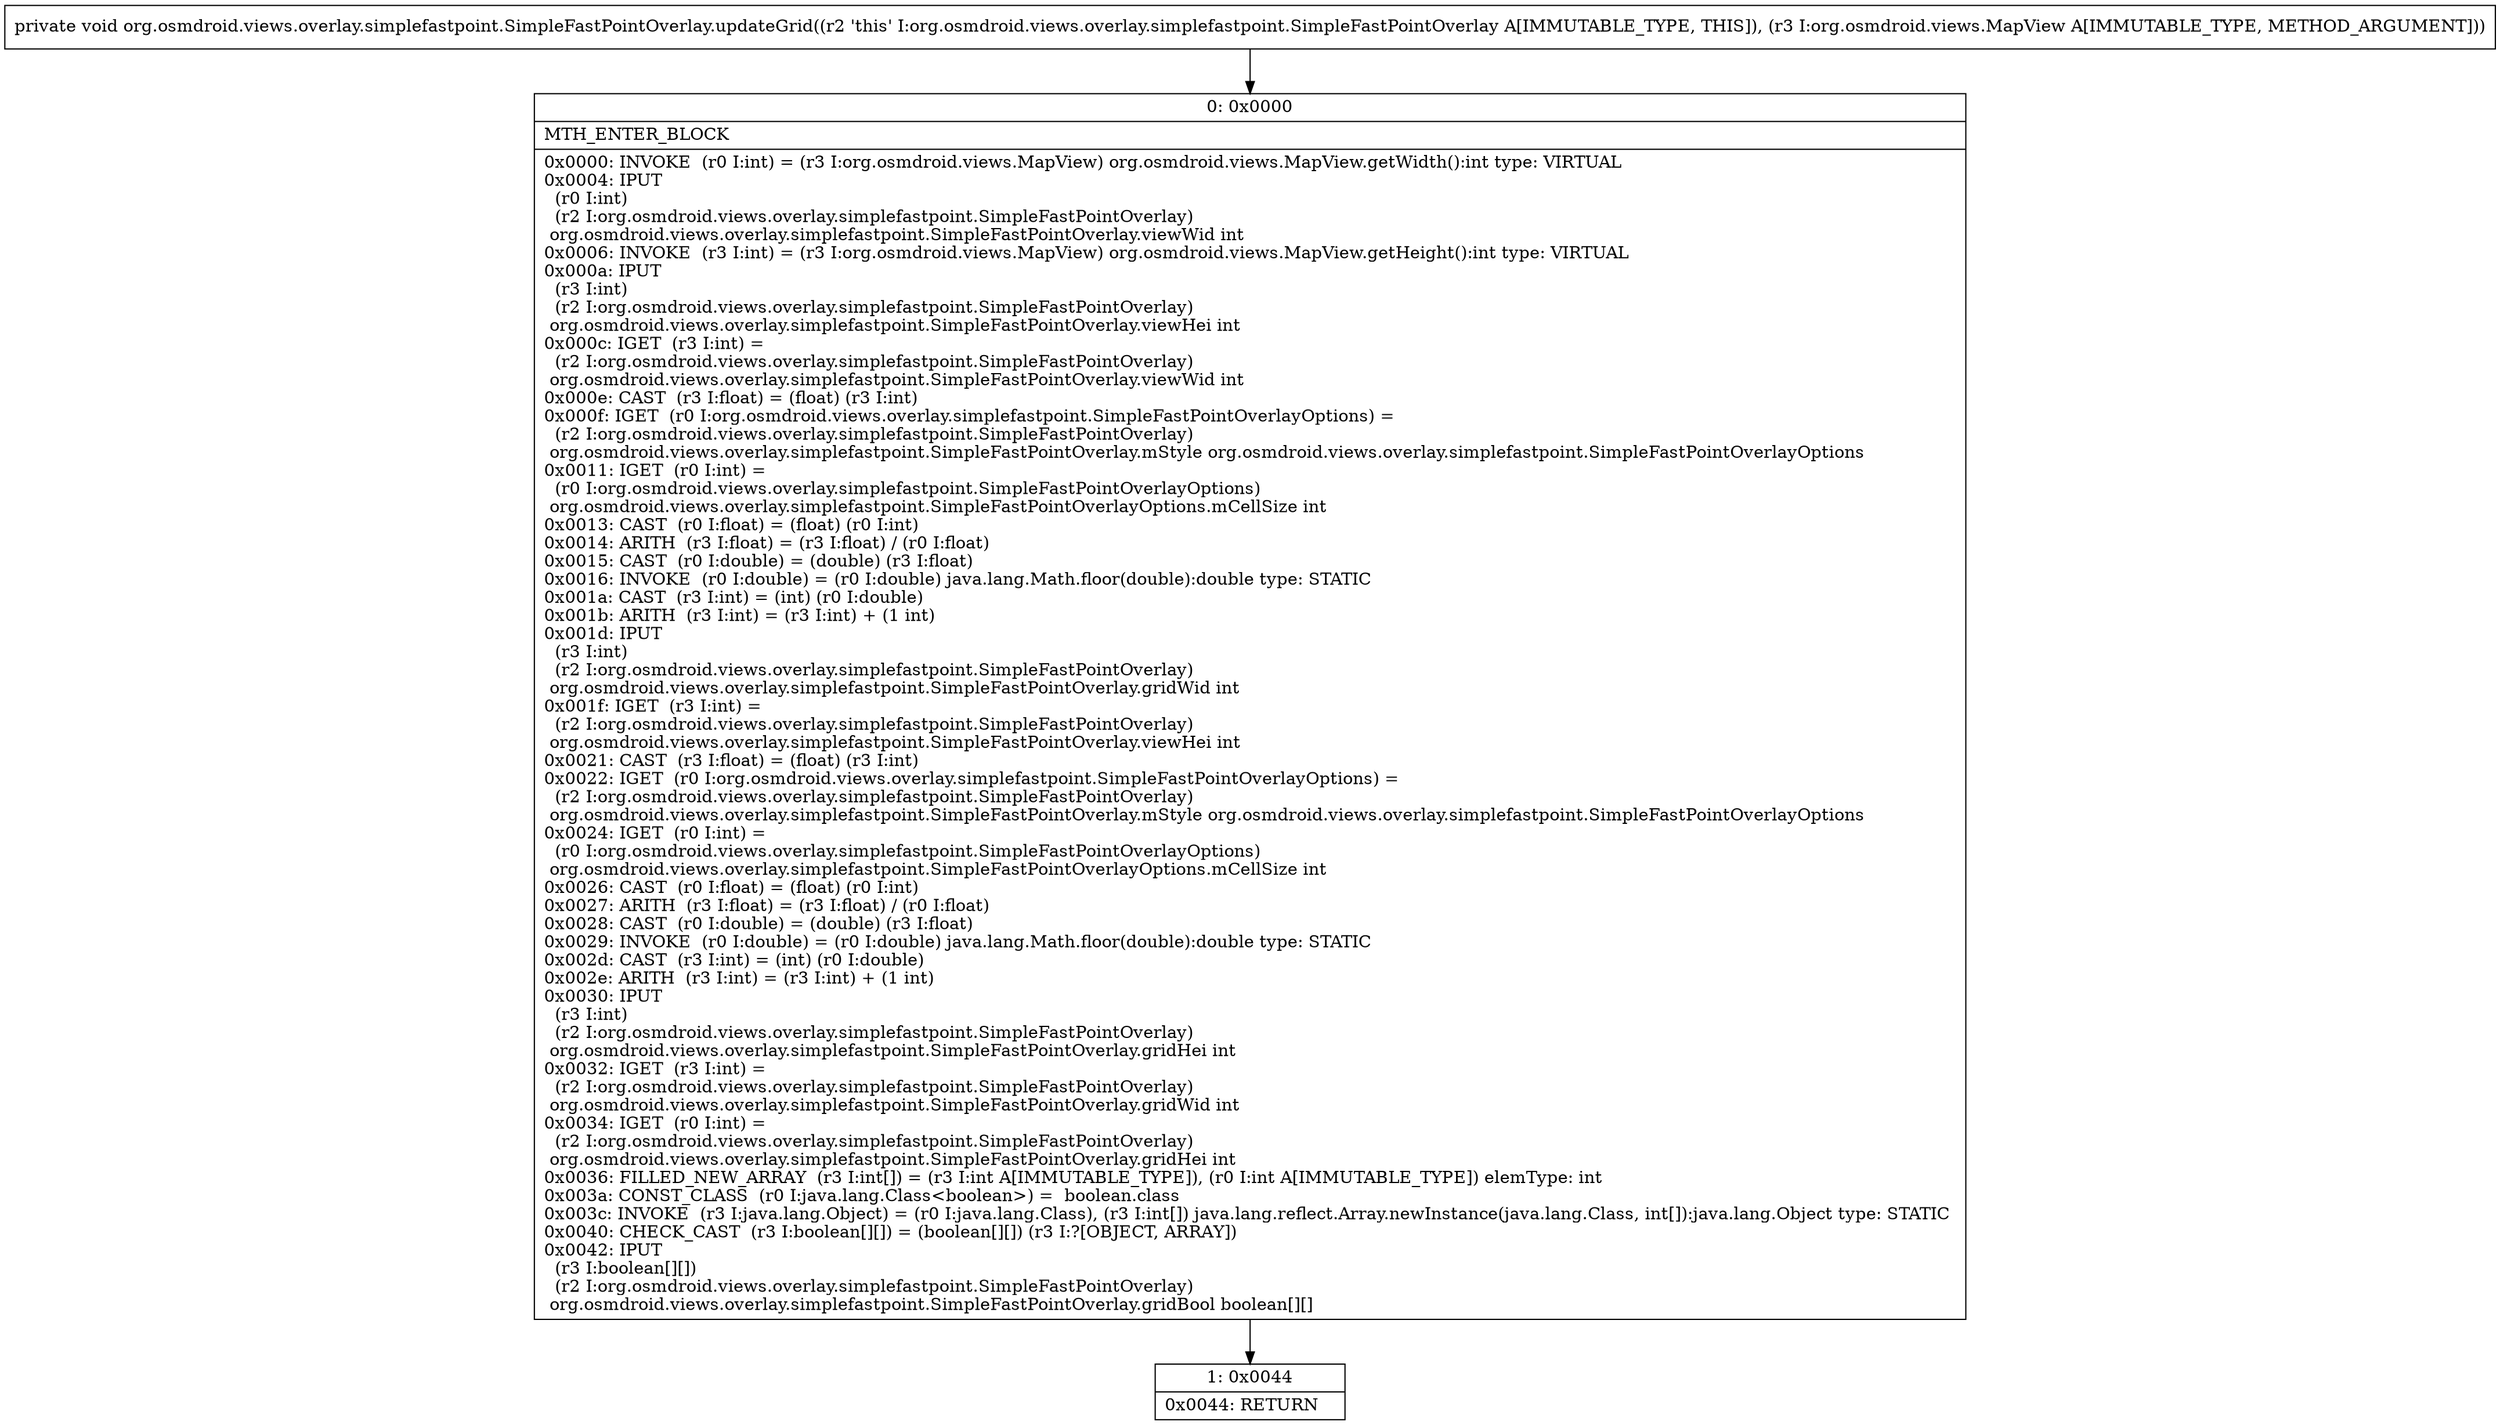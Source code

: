 digraph "CFG fororg.osmdroid.views.overlay.simplefastpoint.SimpleFastPointOverlay.updateGrid(Lorg\/osmdroid\/views\/MapView;)V" {
Node_0 [shape=record,label="{0\:\ 0x0000|MTH_ENTER_BLOCK\l|0x0000: INVOKE  (r0 I:int) = (r3 I:org.osmdroid.views.MapView) org.osmdroid.views.MapView.getWidth():int type: VIRTUAL \l0x0004: IPUT  \l  (r0 I:int)\l  (r2 I:org.osmdroid.views.overlay.simplefastpoint.SimpleFastPointOverlay)\l org.osmdroid.views.overlay.simplefastpoint.SimpleFastPointOverlay.viewWid int \l0x0006: INVOKE  (r3 I:int) = (r3 I:org.osmdroid.views.MapView) org.osmdroid.views.MapView.getHeight():int type: VIRTUAL \l0x000a: IPUT  \l  (r3 I:int)\l  (r2 I:org.osmdroid.views.overlay.simplefastpoint.SimpleFastPointOverlay)\l org.osmdroid.views.overlay.simplefastpoint.SimpleFastPointOverlay.viewHei int \l0x000c: IGET  (r3 I:int) = \l  (r2 I:org.osmdroid.views.overlay.simplefastpoint.SimpleFastPointOverlay)\l org.osmdroid.views.overlay.simplefastpoint.SimpleFastPointOverlay.viewWid int \l0x000e: CAST  (r3 I:float) = (float) (r3 I:int) \l0x000f: IGET  (r0 I:org.osmdroid.views.overlay.simplefastpoint.SimpleFastPointOverlayOptions) = \l  (r2 I:org.osmdroid.views.overlay.simplefastpoint.SimpleFastPointOverlay)\l org.osmdroid.views.overlay.simplefastpoint.SimpleFastPointOverlay.mStyle org.osmdroid.views.overlay.simplefastpoint.SimpleFastPointOverlayOptions \l0x0011: IGET  (r0 I:int) = \l  (r0 I:org.osmdroid.views.overlay.simplefastpoint.SimpleFastPointOverlayOptions)\l org.osmdroid.views.overlay.simplefastpoint.SimpleFastPointOverlayOptions.mCellSize int \l0x0013: CAST  (r0 I:float) = (float) (r0 I:int) \l0x0014: ARITH  (r3 I:float) = (r3 I:float) \/ (r0 I:float) \l0x0015: CAST  (r0 I:double) = (double) (r3 I:float) \l0x0016: INVOKE  (r0 I:double) = (r0 I:double) java.lang.Math.floor(double):double type: STATIC \l0x001a: CAST  (r3 I:int) = (int) (r0 I:double) \l0x001b: ARITH  (r3 I:int) = (r3 I:int) + (1 int) \l0x001d: IPUT  \l  (r3 I:int)\l  (r2 I:org.osmdroid.views.overlay.simplefastpoint.SimpleFastPointOverlay)\l org.osmdroid.views.overlay.simplefastpoint.SimpleFastPointOverlay.gridWid int \l0x001f: IGET  (r3 I:int) = \l  (r2 I:org.osmdroid.views.overlay.simplefastpoint.SimpleFastPointOverlay)\l org.osmdroid.views.overlay.simplefastpoint.SimpleFastPointOverlay.viewHei int \l0x0021: CAST  (r3 I:float) = (float) (r3 I:int) \l0x0022: IGET  (r0 I:org.osmdroid.views.overlay.simplefastpoint.SimpleFastPointOverlayOptions) = \l  (r2 I:org.osmdroid.views.overlay.simplefastpoint.SimpleFastPointOverlay)\l org.osmdroid.views.overlay.simplefastpoint.SimpleFastPointOverlay.mStyle org.osmdroid.views.overlay.simplefastpoint.SimpleFastPointOverlayOptions \l0x0024: IGET  (r0 I:int) = \l  (r0 I:org.osmdroid.views.overlay.simplefastpoint.SimpleFastPointOverlayOptions)\l org.osmdroid.views.overlay.simplefastpoint.SimpleFastPointOverlayOptions.mCellSize int \l0x0026: CAST  (r0 I:float) = (float) (r0 I:int) \l0x0027: ARITH  (r3 I:float) = (r3 I:float) \/ (r0 I:float) \l0x0028: CAST  (r0 I:double) = (double) (r3 I:float) \l0x0029: INVOKE  (r0 I:double) = (r0 I:double) java.lang.Math.floor(double):double type: STATIC \l0x002d: CAST  (r3 I:int) = (int) (r0 I:double) \l0x002e: ARITH  (r3 I:int) = (r3 I:int) + (1 int) \l0x0030: IPUT  \l  (r3 I:int)\l  (r2 I:org.osmdroid.views.overlay.simplefastpoint.SimpleFastPointOverlay)\l org.osmdroid.views.overlay.simplefastpoint.SimpleFastPointOverlay.gridHei int \l0x0032: IGET  (r3 I:int) = \l  (r2 I:org.osmdroid.views.overlay.simplefastpoint.SimpleFastPointOverlay)\l org.osmdroid.views.overlay.simplefastpoint.SimpleFastPointOverlay.gridWid int \l0x0034: IGET  (r0 I:int) = \l  (r2 I:org.osmdroid.views.overlay.simplefastpoint.SimpleFastPointOverlay)\l org.osmdroid.views.overlay.simplefastpoint.SimpleFastPointOverlay.gridHei int \l0x0036: FILLED_NEW_ARRAY  (r3 I:int[]) = (r3 I:int A[IMMUTABLE_TYPE]), (r0 I:int A[IMMUTABLE_TYPE]) elemType: int \l0x003a: CONST_CLASS  (r0 I:java.lang.Class\<boolean\>) =  boolean.class \l0x003c: INVOKE  (r3 I:java.lang.Object) = (r0 I:java.lang.Class), (r3 I:int[]) java.lang.reflect.Array.newInstance(java.lang.Class, int[]):java.lang.Object type: STATIC \l0x0040: CHECK_CAST  (r3 I:boolean[][]) = (boolean[][]) (r3 I:?[OBJECT, ARRAY]) \l0x0042: IPUT  \l  (r3 I:boolean[][])\l  (r2 I:org.osmdroid.views.overlay.simplefastpoint.SimpleFastPointOverlay)\l org.osmdroid.views.overlay.simplefastpoint.SimpleFastPointOverlay.gridBool boolean[][] \l}"];
Node_1 [shape=record,label="{1\:\ 0x0044|0x0044: RETURN   \l}"];
MethodNode[shape=record,label="{private void org.osmdroid.views.overlay.simplefastpoint.SimpleFastPointOverlay.updateGrid((r2 'this' I:org.osmdroid.views.overlay.simplefastpoint.SimpleFastPointOverlay A[IMMUTABLE_TYPE, THIS]), (r3 I:org.osmdroid.views.MapView A[IMMUTABLE_TYPE, METHOD_ARGUMENT])) }"];
MethodNode -> Node_0;
Node_0 -> Node_1;
}

